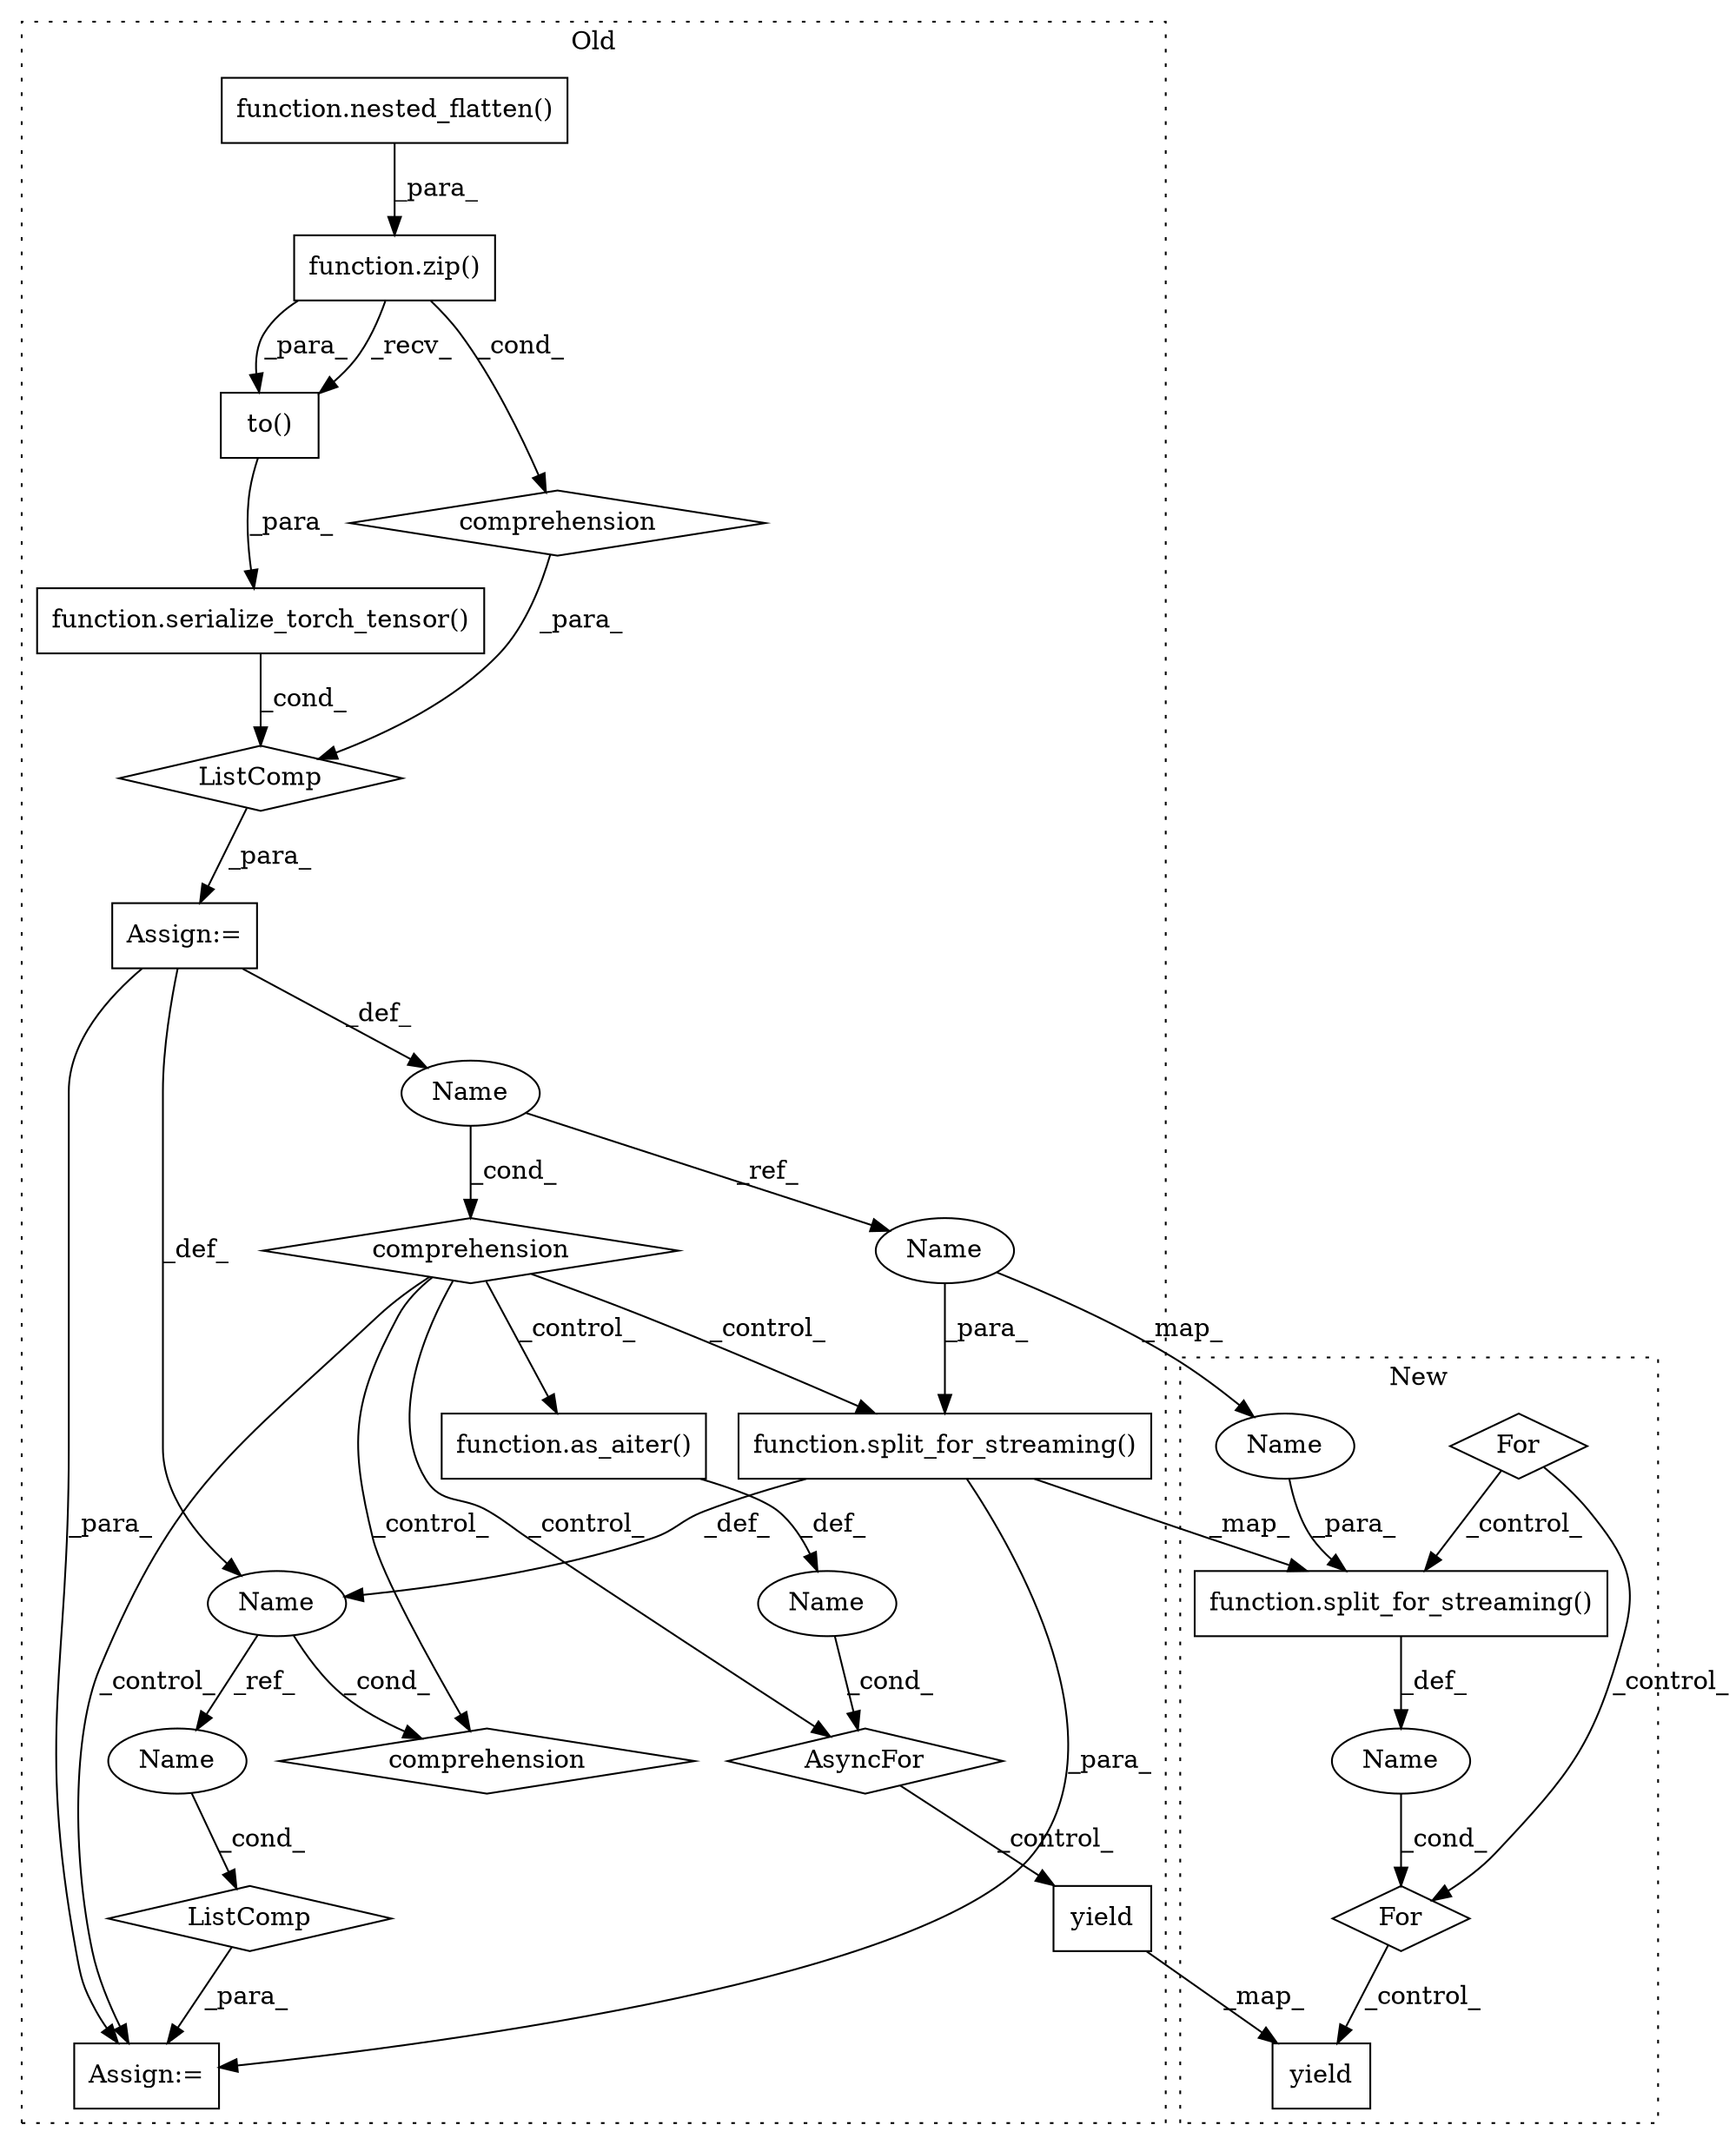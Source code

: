 digraph G {
subgraph cluster0 {
1 [label="function.nested_flatten()" a="75" s="15666,15712" l="15,1" shape="box"];
4 [label="yield" a="105" s="16037" l="6" shape="box"];
5 [label="Name" a="87" s="15988" l="4" shape="ellipse"];
6 [label="AsyncFor" a="58" s="15978,16019" l="10,18" shape="diamond"];
8 [label="function.split_for_streaming()" a="75" s="15901,15949" l="20,1" shape="box"];
9 [label="ListComp" a="106" s="15829" l="135" shape="diamond"];
10 [label="to()" a="75" s="15555,15576" l="10,1" shape="box"];
11 [label="ListComp" a="106" s="15514" l="214" shape="diamond"];
13 [label="function.as_aiter()" a="75" s="15996,16006" l="9,13" shape="box"];
14 [label="Name" a="87" s="15893" l="4" shape="ellipse"];
15 [label="comprehension" a="45" s="15889" l="3" shape="diamond"];
16 [label="Name" a="87" s="15856" l="6" shape="ellipse"];
18 [label="function.serialize_torch_tensor()" a="75" s="15532,15596" l="23,21" shape="box"];
19 [label="function.zip()" a="75" s="15655,15713" l="4,1" shape="box"];
20 [label="Assign:=" a="68" s="15826" l="3" shape="box"];
21 [label="comprehension" a="45" s="15852" l="3" shape="diamond"];
22 [label="Assign:=" a="68" s="15511" l="3" shape="box"];
23 [label="comprehension" a="45" s="15634" l="3" shape="diamond"];
24 [label="Name" a="87" s="15921" l="6" shape="ellipse"];
26 [label="Name" a="87" s="15847" l="4" shape="ellipse"];
label = "Old";
style="dotted";
}
subgraph cluster1 {
2 [label="For" a="107" s="15080,15141" l="4,22" shape="diamond"];
3 [label="yield" a="105" s="15163" l="6" shape="box"];
7 [label="function.split_for_streaming()" a="75" s="15092,15140" l="20,1" shape="box"];
12 [label="For" a="107" s="14990,15062" l="4,18" shape="diamond"];
17 [label="Name" a="87" s="15084" l="4" shape="ellipse"];
25 [label="Name" a="87" s="15112" l="6" shape="ellipse"];
label = "New";
style="dotted";
}
1 -> 19 [label="_para_"];
2 -> 3 [label="_control_"];
4 -> 3 [label="_map_"];
5 -> 6 [label="_cond_"];
6 -> 4 [label="_control_"];
7 -> 17 [label="_def_"];
8 -> 20 [label="_para_"];
8 -> 7 [label="_map_"];
8 -> 14 [label="_def_"];
9 -> 20 [label="_para_"];
10 -> 18 [label="_para_"];
11 -> 22 [label="_para_"];
12 -> 7 [label="_control_"];
12 -> 2 [label="_control_"];
13 -> 5 [label="_def_"];
14 -> 26 [label="_ref_"];
14 -> 15 [label="_cond_"];
16 -> 21 [label="_cond_"];
16 -> 24 [label="_ref_"];
17 -> 2 [label="_cond_"];
18 -> 11 [label="_cond_"];
19 -> 10 [label="_recv_"];
19 -> 10 [label="_para_"];
19 -> 23 [label="_cond_"];
21 -> 6 [label="_control_"];
21 -> 8 [label="_control_"];
21 -> 13 [label="_control_"];
21 -> 20 [label="_control_"];
21 -> 15 [label="_control_"];
22 -> 20 [label="_para_"];
22 -> 14 [label="_def_"];
22 -> 16 [label="_def_"];
23 -> 11 [label="_para_"];
24 -> 8 [label="_para_"];
24 -> 25 [label="_map_"];
25 -> 7 [label="_para_"];
26 -> 9 [label="_cond_"];
}